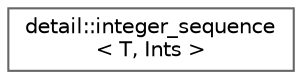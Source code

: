digraph "Gráfico de jerarquía de clases"
{
 // LATEX_PDF_SIZE
  bgcolor="transparent";
  edge [fontname=Helvetica,fontsize=10,labelfontname=Helvetica,labelfontsize=10];
  node [fontname=Helvetica,fontsize=10,shape=box,height=0.2,width=0.4];
  rankdir="LR";
  Node0 [id="Node000000",label="detail::integer_sequence\l\< T, Ints \>",height=0.2,width=0.4,color="grey40", fillcolor="white", style="filled",URL="$structdetail_1_1integer__sequence.html",tooltip=" "];
}
